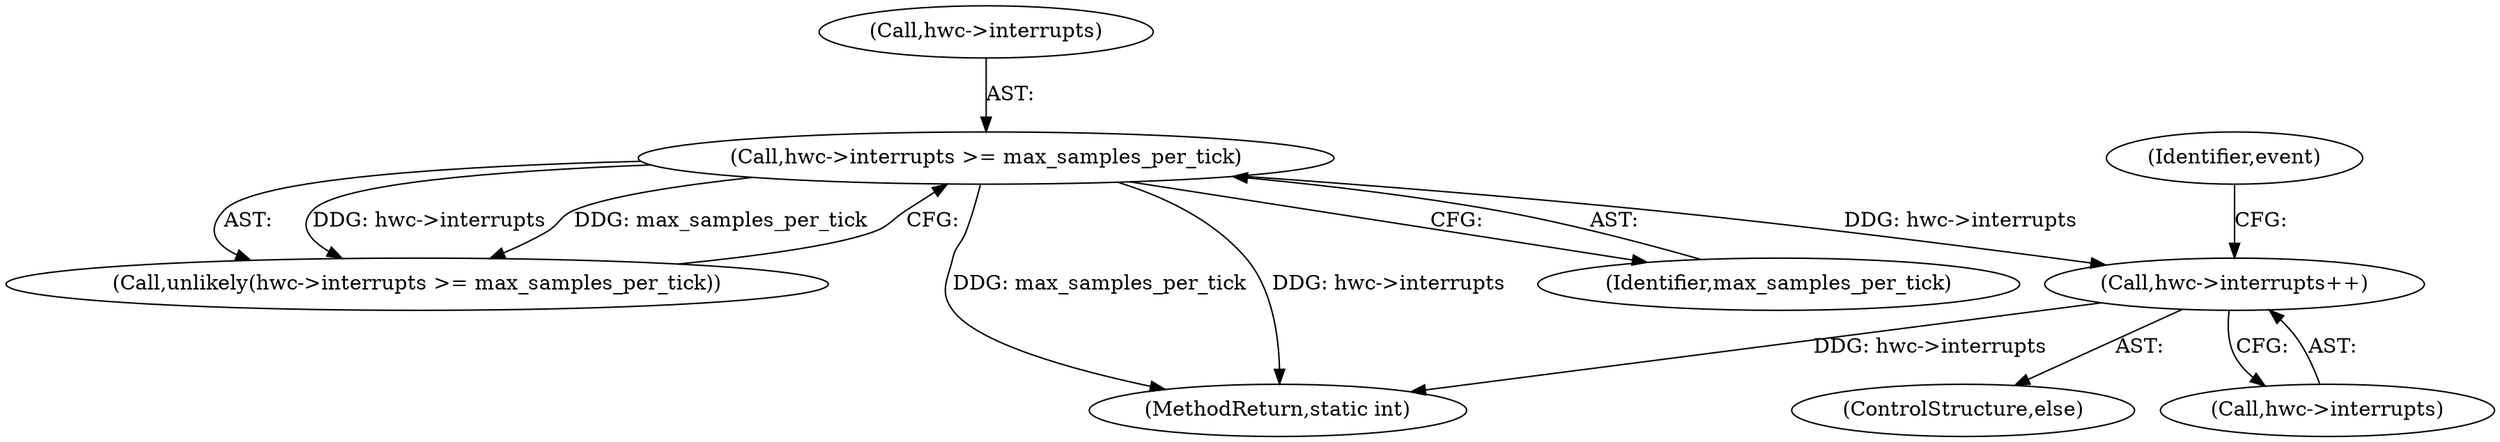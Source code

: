 digraph "0_linux_a8b0ca17b80e92faab46ee7179ba9e99ccb61233_53@pointer" {
"1000158" [label="(Call,hwc->interrupts++)"];
"1000137" [label="(Call,hwc->interrupts >= max_samples_per_tick)"];
"1000137" [label="(Call,hwc->interrupts >= max_samples_per_tick)"];
"1000136" [label="(Call,unlikely(hwc->interrupts >= max_samples_per_tick))"];
"1000159" [label="(Call,hwc->interrupts)"];
"1000282" [label="(MethodReturn,static int)"];
"1000165" [label="(Identifier,event)"];
"1000138" [label="(Call,hwc->interrupts)"];
"1000141" [label="(Identifier,max_samples_per_tick)"];
"1000158" [label="(Call,hwc->interrupts++)"];
"1000157" [label="(ControlStructure,else)"];
"1000158" -> "1000157"  [label="AST: "];
"1000158" -> "1000159"  [label="CFG: "];
"1000159" -> "1000158"  [label="AST: "];
"1000165" -> "1000158"  [label="CFG: "];
"1000158" -> "1000282"  [label="DDG: hwc->interrupts"];
"1000137" -> "1000158"  [label="DDG: hwc->interrupts"];
"1000137" -> "1000136"  [label="AST: "];
"1000137" -> "1000141"  [label="CFG: "];
"1000138" -> "1000137"  [label="AST: "];
"1000141" -> "1000137"  [label="AST: "];
"1000136" -> "1000137"  [label="CFG: "];
"1000137" -> "1000282"  [label="DDG: max_samples_per_tick"];
"1000137" -> "1000282"  [label="DDG: hwc->interrupts"];
"1000137" -> "1000136"  [label="DDG: hwc->interrupts"];
"1000137" -> "1000136"  [label="DDG: max_samples_per_tick"];
}

